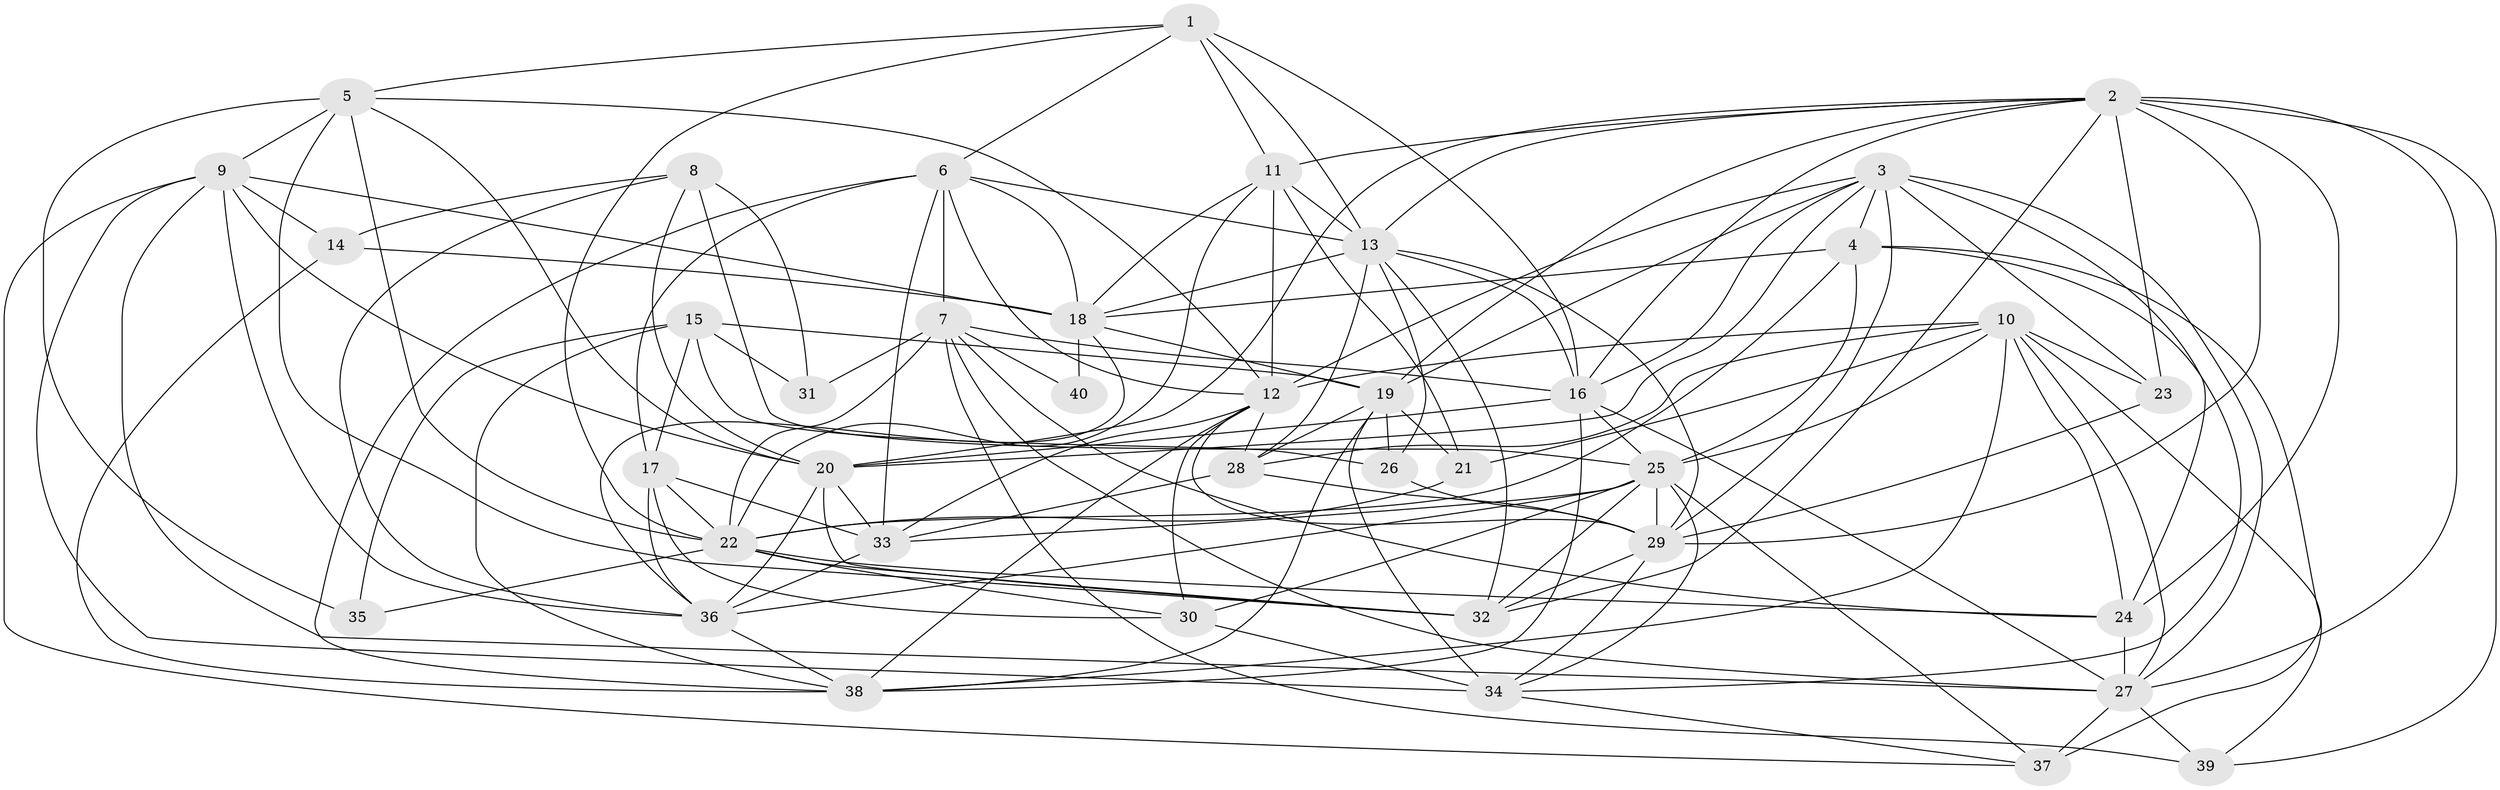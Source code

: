 // original degree distribution, {4: 1.0}
// Generated by graph-tools (version 1.1) at 2025/53/03/04/25 22:53:58]
// undirected, 40 vertices, 140 edges
graph export_dot {
  node [color=gray90,style=filled];
  1;
  2;
  3;
  4;
  5;
  6;
  7;
  8;
  9;
  10;
  11;
  12;
  13;
  14;
  15;
  16;
  17;
  18;
  19;
  20;
  21;
  22;
  23;
  24;
  25;
  26;
  27;
  28;
  29;
  30;
  31;
  32;
  33;
  34;
  35;
  36;
  37;
  38;
  39;
  40;
  1 -- 5 [weight=1.0];
  1 -- 6 [weight=1.0];
  1 -- 11 [weight=1.0];
  1 -- 13 [weight=1.0];
  1 -- 16 [weight=1.0];
  1 -- 22 [weight=1.0];
  2 -- 11 [weight=1.0];
  2 -- 13 [weight=1.0];
  2 -- 16 [weight=1.0];
  2 -- 19 [weight=1.0];
  2 -- 20 [weight=1.0];
  2 -- 23 [weight=1.0];
  2 -- 24 [weight=1.0];
  2 -- 27 [weight=2.0];
  2 -- 29 [weight=1.0];
  2 -- 32 [weight=1.0];
  2 -- 39 [weight=1.0];
  3 -- 4 [weight=1.0];
  3 -- 12 [weight=1.0];
  3 -- 16 [weight=1.0];
  3 -- 19 [weight=1.0];
  3 -- 20 [weight=1.0];
  3 -- 23 [weight=1.0];
  3 -- 24 [weight=1.0];
  3 -- 27 [weight=1.0];
  3 -- 29 [weight=2.0];
  4 -- 18 [weight=1.0];
  4 -- 22 [weight=1.0];
  4 -- 25 [weight=1.0];
  4 -- 34 [weight=1.0];
  4 -- 37 [weight=1.0];
  5 -- 9 [weight=1.0];
  5 -- 12 [weight=1.0];
  5 -- 20 [weight=1.0];
  5 -- 22 [weight=1.0];
  5 -- 32 [weight=1.0];
  5 -- 35 [weight=2.0];
  6 -- 7 [weight=2.0];
  6 -- 12 [weight=1.0];
  6 -- 13 [weight=1.0];
  6 -- 17 [weight=2.0];
  6 -- 18 [weight=2.0];
  6 -- 33 [weight=2.0];
  6 -- 38 [weight=1.0];
  7 -- 16 [weight=1.0];
  7 -- 22 [weight=1.0];
  7 -- 24 [weight=1.0];
  7 -- 27 [weight=1.0];
  7 -- 31 [weight=1.0];
  7 -- 39 [weight=2.0];
  7 -- 40 [weight=3.0];
  8 -- 14 [weight=1.0];
  8 -- 20 [weight=1.0];
  8 -- 25 [weight=2.0];
  8 -- 31 [weight=1.0];
  8 -- 36 [weight=1.0];
  9 -- 14 [weight=1.0];
  9 -- 18 [weight=3.0];
  9 -- 20 [weight=1.0];
  9 -- 27 [weight=1.0];
  9 -- 34 [weight=1.0];
  9 -- 36 [weight=1.0];
  9 -- 37 [weight=1.0];
  10 -- 12 [weight=1.0];
  10 -- 21 [weight=1.0];
  10 -- 23 [weight=1.0];
  10 -- 24 [weight=1.0];
  10 -- 25 [weight=1.0];
  10 -- 27 [weight=1.0];
  10 -- 28 [weight=1.0];
  10 -- 38 [weight=1.0];
  10 -- 39 [weight=2.0];
  11 -- 12 [weight=3.0];
  11 -- 13 [weight=2.0];
  11 -- 18 [weight=1.0];
  11 -- 21 [weight=1.0];
  11 -- 22 [weight=1.0];
  12 -- 28 [weight=1.0];
  12 -- 29 [weight=1.0];
  12 -- 30 [weight=1.0];
  12 -- 33 [weight=1.0];
  12 -- 38 [weight=1.0];
  13 -- 16 [weight=1.0];
  13 -- 18 [weight=1.0];
  13 -- 26 [weight=1.0];
  13 -- 28 [weight=1.0];
  13 -- 29 [weight=1.0];
  13 -- 32 [weight=2.0];
  14 -- 18 [weight=1.0];
  14 -- 38 [weight=1.0];
  15 -- 17 [weight=2.0];
  15 -- 19 [weight=1.0];
  15 -- 26 [weight=1.0];
  15 -- 31 [weight=4.0];
  15 -- 35 [weight=3.0];
  15 -- 38 [weight=1.0];
  16 -- 20 [weight=2.0];
  16 -- 25 [weight=1.0];
  16 -- 27 [weight=1.0];
  16 -- 38 [weight=1.0];
  17 -- 22 [weight=1.0];
  17 -- 30 [weight=1.0];
  17 -- 33 [weight=1.0];
  17 -- 36 [weight=1.0];
  18 -- 19 [weight=1.0];
  18 -- 36 [weight=1.0];
  18 -- 40 [weight=1.0];
  19 -- 21 [weight=1.0];
  19 -- 26 [weight=1.0];
  19 -- 28 [weight=1.0];
  19 -- 34 [weight=2.0];
  19 -- 38 [weight=1.0];
  20 -- 32 [weight=1.0];
  20 -- 33 [weight=1.0];
  20 -- 36 [weight=1.0];
  21 -- 22 [weight=1.0];
  22 -- 24 [weight=2.0];
  22 -- 30 [weight=1.0];
  22 -- 32 [weight=1.0];
  22 -- 35 [weight=1.0];
  23 -- 29 [weight=1.0];
  24 -- 27 [weight=2.0];
  25 -- 29 [weight=1.0];
  25 -- 30 [weight=1.0];
  25 -- 32 [weight=1.0];
  25 -- 33 [weight=1.0];
  25 -- 34 [weight=1.0];
  25 -- 36 [weight=1.0];
  25 -- 37 [weight=1.0];
  26 -- 29 [weight=1.0];
  27 -- 37 [weight=2.0];
  27 -- 39 [weight=1.0];
  28 -- 29 [weight=1.0];
  28 -- 33 [weight=1.0];
  29 -- 32 [weight=1.0];
  29 -- 34 [weight=2.0];
  30 -- 34 [weight=2.0];
  33 -- 36 [weight=1.0];
  34 -- 37 [weight=1.0];
  36 -- 38 [weight=1.0];
}
